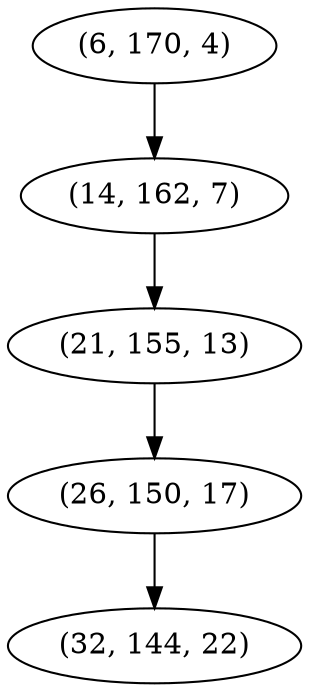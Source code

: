 digraph tree {
    "(6, 170, 4)";
    "(14, 162, 7)";
    "(21, 155, 13)";
    "(26, 150, 17)";
    "(32, 144, 22)";
    "(6, 170, 4)" -> "(14, 162, 7)";
    "(14, 162, 7)" -> "(21, 155, 13)";
    "(21, 155, 13)" -> "(26, 150, 17)";
    "(26, 150, 17)" -> "(32, 144, 22)";
}
